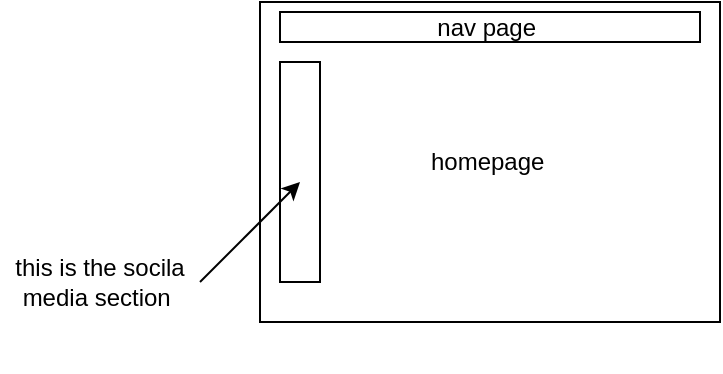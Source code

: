 <mxfile>
    <diagram id="Qpp0sEKOAbWyVve6GogE" name="Page-1">
        <mxGraphModel dx="1167" dy="307" grid="1" gridSize="10" guides="1" tooltips="1" connect="1" arrows="1" fold="1" page="1" pageScale="1" pageWidth="850" pageHeight="1100" math="0" shadow="0">
            <root>
                <mxCell id="0"/>
                <mxCell id="1" parent="0"/>
                <mxCell id="2" value="" style="rounded=0;whiteSpace=wrap;html=1;" vertex="1" parent="1">
                    <mxGeometry x="70" y="40" width="230" height="160" as="geometry"/>
                </mxCell>
                <mxCell id="4" value="homepage&amp;nbsp;" style="text;html=1;strokeColor=none;fillColor=none;align=center;verticalAlign=middle;whiteSpace=wrap;rounded=0;" vertex="1" parent="1">
                    <mxGeometry x="142.5" y="105" width="85" height="30" as="geometry"/>
                </mxCell>
                <mxCell id="5" value="" style="rounded=0;whiteSpace=wrap;html=1;" vertex="1" parent="1">
                    <mxGeometry x="80" y="70" width="20" height="110" as="geometry"/>
                </mxCell>
                <mxCell id="6" value="nav page&amp;nbsp;" style="rounded=0;whiteSpace=wrap;html=1;" vertex="1" parent="1">
                    <mxGeometry x="80" y="45" width="210" height="15" as="geometry"/>
                </mxCell>
                <mxCell id="7" value="" style="endArrow=classic;html=1;" edge="1" parent="1">
                    <mxGeometry width="50" height="50" relative="1" as="geometry">
                        <mxPoint x="40" y="180" as="sourcePoint"/>
                        <mxPoint x="90" y="130" as="targetPoint"/>
                    </mxGeometry>
                </mxCell>
                <mxCell id="8" value="this is the socila media section&amp;nbsp;" style="text;html=1;strokeColor=none;fillColor=none;align=center;verticalAlign=middle;whiteSpace=wrap;rounded=0;" vertex="1" parent="1">
                    <mxGeometry x="-60" y="135" width="100" height="90" as="geometry"/>
                </mxCell>
            </root>
        </mxGraphModel>
    </diagram>
</mxfile>